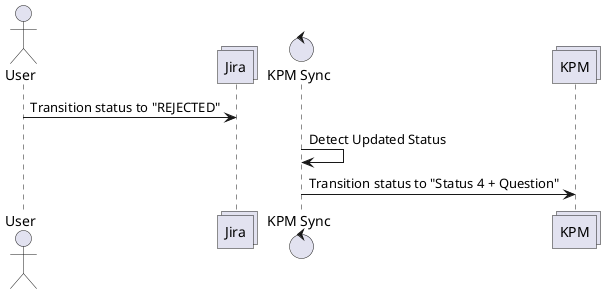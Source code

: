 @startuml
actor User
collections Jira
control "KPM Sync" as App
collections KPM
User -> Jira: Transition status to "REJECTED"
App -> App: Detect Updated Status
App -> KPM: Transition status to "Status 4 + Question"
@enduml